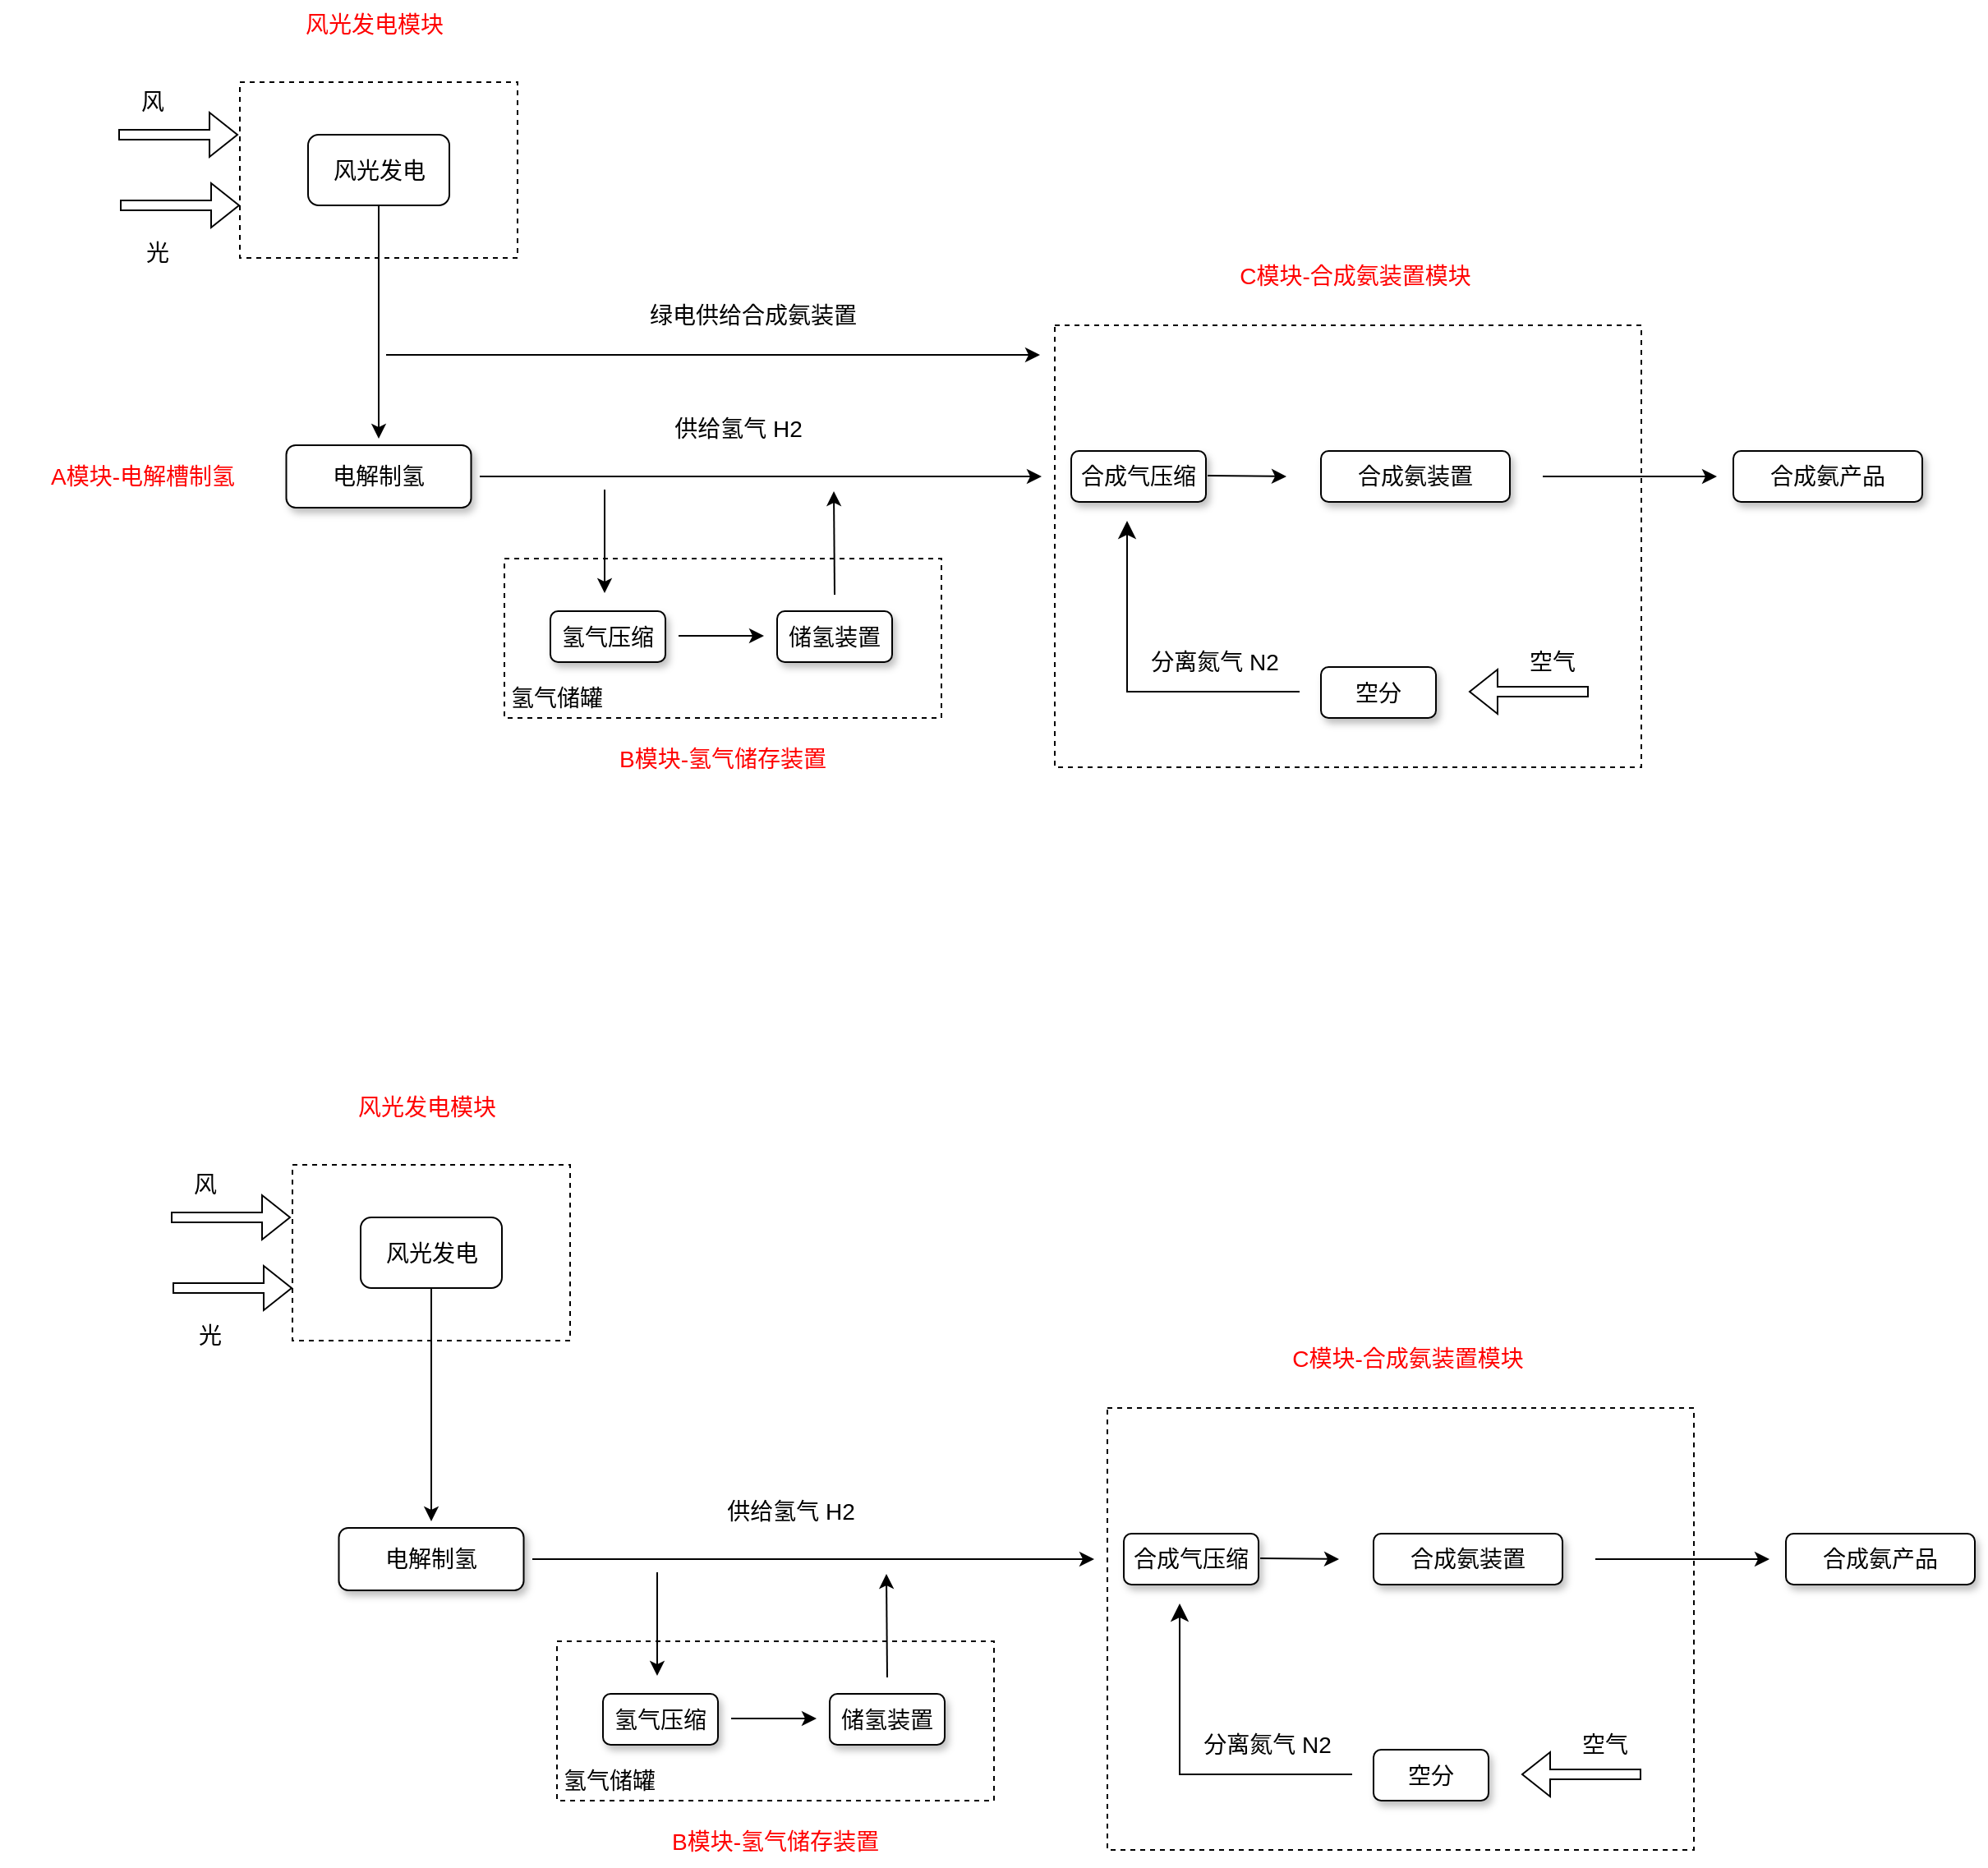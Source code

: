<mxfile version="24.8.6">
  <diagram name="第 1 页" id="4ehV55ny_UHVLfQ4jq1b">
    <mxGraphModel dx="1434" dy="697" grid="0" gridSize="10" guides="1" tooltips="1" connect="1" arrows="1" fold="1" page="1" pageScale="1" pageWidth="2339" pageHeight="3300" math="0" shadow="0">
      <root>
        <mxCell id="0" />
        <mxCell id="1" parent="0" />
        <mxCell id="U9eTumjgss6MhKt13I3X-26" value="" style="rounded=0;whiteSpace=wrap;html=1;fillColor=none;dashed=1;fontSize=14;" vertex="1" parent="1">
          <mxGeometry x="668" y="266" width="357" height="269" as="geometry" />
        </mxCell>
        <mxCell id="U9eTumjgss6MhKt13I3X-16" value="" style="rounded=0;whiteSpace=wrap;html=1;fillColor=none;dashed=1;fontSize=14;" vertex="1" parent="1">
          <mxGeometry x="333" y="408" width="266" height="97" as="geometry" />
        </mxCell>
        <mxCell id="U9eTumjgss6MhKt13I3X-5" value="" style="rounded=0;whiteSpace=wrap;html=1;fillColor=none;dashed=1;fontSize=14;" vertex="1" parent="1">
          <mxGeometry x="172" y="118" width="169" height="107" as="geometry" />
        </mxCell>
        <mxCell id="U9eTumjgss6MhKt13I3X-7" value="" style="edgeStyle=orthogonalEdgeStyle;rounded=0;orthogonalLoop=1;jettySize=auto;html=1;fontSize=14;" edge="1" parent="1" source="9E0ZcPi0yjbch_tlZuDv-1">
          <mxGeometry relative="1" as="geometry">
            <mxPoint x="256.5" y="335" as="targetPoint" />
          </mxGeometry>
        </mxCell>
        <mxCell id="9E0ZcPi0yjbch_tlZuDv-1" value="风光发电" style="rounded=1;whiteSpace=wrap;html=1;fontSize=14;" parent="1" vertex="1">
          <mxGeometry x="213.5" y="150" width="86" height="43" as="geometry" />
        </mxCell>
        <mxCell id="U9eTumjgss6MhKt13I3X-1" value="" style="shape=flexArrow;endArrow=classic;html=1;rounded=0;width=6;endSize=5.33;fontSize=14;" edge="1" parent="1">
          <mxGeometry width="50" height="50" relative="1" as="geometry">
            <mxPoint x="98" y="150" as="sourcePoint" />
            <mxPoint x="171" y="150" as="targetPoint" />
          </mxGeometry>
        </mxCell>
        <mxCell id="U9eTumjgss6MhKt13I3X-2" value="风" style="text;html=1;align=center;verticalAlign=middle;whiteSpace=wrap;rounded=0;fontSize=14;" vertex="1" parent="1">
          <mxGeometry x="89" y="115" width="60" height="30" as="geometry" />
        </mxCell>
        <mxCell id="U9eTumjgss6MhKt13I3X-3" value="" style="shape=flexArrow;endArrow=classic;html=1;rounded=0;width=6;endSize=5.33;fontSize=14;" edge="1" parent="1">
          <mxGeometry width="50" height="50" relative="1" as="geometry">
            <mxPoint x="99" y="193" as="sourcePoint" />
            <mxPoint x="172" y="193" as="targetPoint" />
          </mxGeometry>
        </mxCell>
        <mxCell id="U9eTumjgss6MhKt13I3X-4" value="光" style="text;html=1;align=center;verticalAlign=middle;whiteSpace=wrap;rounded=0;fontSize=14;" vertex="1" parent="1">
          <mxGeometry x="92" y="207" width="60" height="30" as="geometry" />
        </mxCell>
        <mxCell id="U9eTumjgss6MhKt13I3X-8" value="电解制氢" style="rounded=1;whiteSpace=wrap;html=1;shadow=1;fontSize=14;" vertex="1" parent="1">
          <mxGeometry x="200.25" y="339" width="112.5" height="38" as="geometry" />
        </mxCell>
        <mxCell id="U9eTumjgss6MhKt13I3X-9" value="" style="endArrow=classic;html=1;rounded=0;fontSize=14;" edge="1" parent="1">
          <mxGeometry width="50" height="50" relative="1" as="geometry">
            <mxPoint x="318" y="358" as="sourcePoint" />
            <mxPoint x="660" y="358" as="targetPoint" />
          </mxGeometry>
        </mxCell>
        <mxCell id="U9eTumjgss6MhKt13I3X-10" value="" style="endArrow=classic;html=1;rounded=0;fontSize=14;" edge="1" parent="1">
          <mxGeometry width="50" height="50" relative="1" as="geometry">
            <mxPoint x="394" y="366" as="sourcePoint" />
            <mxPoint x="394" y="429" as="targetPoint" />
          </mxGeometry>
        </mxCell>
        <mxCell id="U9eTumjgss6MhKt13I3X-11" value="氢气压缩" style="rounded=1;whiteSpace=wrap;html=1;shadow=1;fontSize=14;" vertex="1" parent="1">
          <mxGeometry x="361" y="440" width="70" height="31" as="geometry" />
        </mxCell>
        <mxCell id="U9eTumjgss6MhKt13I3X-12" value="储氢装置" style="rounded=1;whiteSpace=wrap;html=1;shadow=1;fontSize=14;" vertex="1" parent="1">
          <mxGeometry x="499" y="440" width="70" height="31" as="geometry" />
        </mxCell>
        <mxCell id="U9eTumjgss6MhKt13I3X-13" value="" style="endArrow=classic;html=1;rounded=0;fontSize=14;" edge="1" parent="1">
          <mxGeometry width="50" height="50" relative="1" as="geometry">
            <mxPoint x="439" y="455" as="sourcePoint" />
            <mxPoint x="491" y="455" as="targetPoint" />
          </mxGeometry>
        </mxCell>
        <mxCell id="U9eTumjgss6MhKt13I3X-14" value="" style="endArrow=classic;html=1;rounded=0;fontSize=14;" edge="1" parent="1">
          <mxGeometry width="50" height="50" relative="1" as="geometry">
            <mxPoint x="534" y="430" as="sourcePoint" />
            <mxPoint x="533.5" y="367" as="targetPoint" />
          </mxGeometry>
        </mxCell>
        <mxCell id="U9eTumjgss6MhKt13I3X-15" value="供给氢气 H2" style="text;html=1;align=center;verticalAlign=middle;whiteSpace=wrap;rounded=0;fontSize=14;" vertex="1" parent="1">
          <mxGeometry x="434" y="314" width="83" height="30" as="geometry" />
        </mxCell>
        <mxCell id="U9eTumjgss6MhKt13I3X-17" value="氢气储罐" style="text;html=1;align=center;verticalAlign=middle;whiteSpace=wrap;rounded=0;fontSize=14;" vertex="1" parent="1">
          <mxGeometry x="335" y="478" width="60" height="30" as="geometry" />
        </mxCell>
        <mxCell id="U9eTumjgss6MhKt13I3X-18" value="合成气压缩" style="rounded=1;whiteSpace=wrap;html=1;shadow=1;fontSize=14;" vertex="1" parent="1">
          <mxGeometry x="678" y="342.5" width="82" height="31" as="geometry" />
        </mxCell>
        <mxCell id="U9eTumjgss6MhKt13I3X-19" value="" style="endArrow=classic;html=1;rounded=0;fontSize=14;" edge="1" parent="1">
          <mxGeometry width="50" height="50" relative="1" as="geometry">
            <mxPoint x="761" y="357.5" as="sourcePoint" />
            <mxPoint x="809" y="358" as="targetPoint" />
          </mxGeometry>
        </mxCell>
        <mxCell id="U9eTumjgss6MhKt13I3X-20" value="合成氨装置" style="rounded=1;whiteSpace=wrap;html=1;shadow=1;fontSize=14;" vertex="1" parent="1">
          <mxGeometry x="830" y="342.5" width="115" height="31" as="geometry" />
        </mxCell>
        <mxCell id="U9eTumjgss6MhKt13I3X-21" value="空分" style="rounded=1;whiteSpace=wrap;html=1;shadow=1;fontSize=14;" vertex="1" parent="1">
          <mxGeometry x="830" y="474" width="70" height="31" as="geometry" />
        </mxCell>
        <mxCell id="U9eTumjgss6MhKt13I3X-22" value="" style="shape=flexArrow;endArrow=classic;html=1;rounded=0;width=6;endSize=5.33;fontSize=14;" edge="1" parent="1">
          <mxGeometry width="50" height="50" relative="1" as="geometry">
            <mxPoint x="993" y="489" as="sourcePoint" />
            <mxPoint x="920" y="489" as="targetPoint" />
          </mxGeometry>
        </mxCell>
        <mxCell id="U9eTumjgss6MhKt13I3X-23" value="空气" style="text;html=1;align=center;verticalAlign=middle;whiteSpace=wrap;rounded=0;fontSize=14;" vertex="1" parent="1">
          <mxGeometry x="941" y="456" width="60" height="30" as="geometry" />
        </mxCell>
        <mxCell id="U9eTumjgss6MhKt13I3X-24" value="" style="edgeStyle=segmentEdgeStyle;endArrow=classic;html=1;curved=0;rounded=0;endSize=8;startSize=8;fontSize=14;" edge="1" parent="1">
          <mxGeometry width="50" height="50" relative="1" as="geometry">
            <mxPoint x="817" y="489" as="sourcePoint" />
            <mxPoint x="712" y="385" as="targetPoint" />
          </mxGeometry>
        </mxCell>
        <mxCell id="U9eTumjgss6MhKt13I3X-25" value="分离氮气 N2" style="text;html=1;align=center;verticalAlign=middle;whiteSpace=wrap;rounded=0;fontSize=14;" vertex="1" parent="1">
          <mxGeometry x="724" y="456" width="83" height="30" as="geometry" />
        </mxCell>
        <mxCell id="U9eTumjgss6MhKt13I3X-27" value="" style="endArrow=classic;html=1;rounded=0;fontSize=14;" edge="1" parent="1">
          <mxGeometry width="50" height="50" relative="1" as="geometry">
            <mxPoint x="965" y="358" as="sourcePoint" />
            <mxPoint x="1071" y="358" as="targetPoint" />
          </mxGeometry>
        </mxCell>
        <mxCell id="U9eTumjgss6MhKt13I3X-29" value="风光发电模块" style="text;html=1;align=center;verticalAlign=middle;whiteSpace=wrap;rounded=0;fontColor=#FF0000;fontSize=14;" vertex="1" parent="1">
          <mxGeometry x="167" y="68" width="174" height="30" as="geometry" />
        </mxCell>
        <mxCell id="U9eTumjgss6MhKt13I3X-30" value="" style="endArrow=classic;html=1;rounded=0;fontSize=14;" edge="1" parent="1">
          <mxGeometry width="50" height="50" relative="1" as="geometry">
            <mxPoint x="261" y="284" as="sourcePoint" />
            <mxPoint x="659" y="284" as="targetPoint" />
          </mxGeometry>
        </mxCell>
        <mxCell id="U9eTumjgss6MhKt13I3X-31" value="绿电供给合成氨装置" style="text;html=1;align=center;verticalAlign=middle;whiteSpace=wrap;rounded=0;fontSize=14;" vertex="1" parent="1">
          <mxGeometry x="393" y="245" width="183" height="30" as="geometry" />
        </mxCell>
        <mxCell id="U9eTumjgss6MhKt13I3X-32" value="A模块-电解槽制氢" style="text;html=1;align=center;verticalAlign=middle;whiteSpace=wrap;rounded=0;fontColor=#FF0000;fontSize=14;" vertex="1" parent="1">
          <mxGeometry x="26.25" y="343" width="174" height="30" as="geometry" />
        </mxCell>
        <mxCell id="U9eTumjgss6MhKt13I3X-33" value="B模块-氢气储存装置" style="text;html=1;align=center;verticalAlign=middle;whiteSpace=wrap;rounded=0;fontColor=#FF0000;fontSize=14;" vertex="1" parent="1">
          <mxGeometry x="379" y="515" width="174" height="30" as="geometry" />
        </mxCell>
        <mxCell id="U9eTumjgss6MhKt13I3X-34" value="C模块-合成氨装置模块" style="text;html=1;align=center;verticalAlign=middle;whiteSpace=wrap;rounded=0;fontColor=#FF0000;fontSize=14;" vertex="1" parent="1">
          <mxGeometry x="764" y="221" width="174" height="30" as="geometry" />
        </mxCell>
        <mxCell id="U9eTumjgss6MhKt13I3X-36" value="合成氨产品" style="rounded=1;whiteSpace=wrap;html=1;shadow=1;fontSize=14;" vertex="1" parent="1">
          <mxGeometry x="1081" y="342.5" width="115" height="31" as="geometry" />
        </mxCell>
        <mxCell id="U9eTumjgss6MhKt13I3X-38" value="" style="rounded=0;whiteSpace=wrap;html=1;fillColor=none;dashed=1;fontSize=14;" vertex="1" parent="1">
          <mxGeometry x="700" y="925" width="357" height="269" as="geometry" />
        </mxCell>
        <mxCell id="U9eTumjgss6MhKt13I3X-39" value="" style="rounded=0;whiteSpace=wrap;html=1;fillColor=none;dashed=1;fontSize=14;" vertex="1" parent="1">
          <mxGeometry x="365" y="1067" width="266" height="97" as="geometry" />
        </mxCell>
        <mxCell id="U9eTumjgss6MhKt13I3X-40" value="" style="rounded=0;whiteSpace=wrap;html=1;fillColor=none;dashed=1;fontSize=14;" vertex="1" parent="1">
          <mxGeometry x="204" y="777" width="169" height="107" as="geometry" />
        </mxCell>
        <mxCell id="U9eTumjgss6MhKt13I3X-41" value="" style="edgeStyle=orthogonalEdgeStyle;rounded=0;orthogonalLoop=1;jettySize=auto;html=1;fontSize=14;" edge="1" source="U9eTumjgss6MhKt13I3X-42" parent="1">
          <mxGeometry relative="1" as="geometry">
            <mxPoint x="288.5" y="994" as="targetPoint" />
          </mxGeometry>
        </mxCell>
        <mxCell id="U9eTumjgss6MhKt13I3X-42" value="风光发电" style="rounded=1;whiteSpace=wrap;html=1;fontSize=14;" vertex="1" parent="1">
          <mxGeometry x="245.5" y="809" width="86" height="43" as="geometry" />
        </mxCell>
        <mxCell id="U9eTumjgss6MhKt13I3X-43" value="" style="shape=flexArrow;endArrow=classic;html=1;rounded=0;width=6;endSize=5.33;fontSize=14;" edge="1" parent="1">
          <mxGeometry width="50" height="50" relative="1" as="geometry">
            <mxPoint x="130" y="809" as="sourcePoint" />
            <mxPoint x="203" y="809" as="targetPoint" />
          </mxGeometry>
        </mxCell>
        <mxCell id="U9eTumjgss6MhKt13I3X-44" value="风" style="text;html=1;align=center;verticalAlign=middle;whiteSpace=wrap;rounded=0;fontSize=14;" vertex="1" parent="1">
          <mxGeometry x="121" y="774" width="60" height="30" as="geometry" />
        </mxCell>
        <mxCell id="U9eTumjgss6MhKt13I3X-45" value="" style="shape=flexArrow;endArrow=classic;html=1;rounded=0;width=6;endSize=5.33;fontSize=14;" edge="1" parent="1">
          <mxGeometry width="50" height="50" relative="1" as="geometry">
            <mxPoint x="131" y="852" as="sourcePoint" />
            <mxPoint x="204" y="852" as="targetPoint" />
          </mxGeometry>
        </mxCell>
        <mxCell id="U9eTumjgss6MhKt13I3X-46" value="光" style="text;html=1;align=center;verticalAlign=middle;whiteSpace=wrap;rounded=0;fontSize=14;" vertex="1" parent="1">
          <mxGeometry x="124" y="866" width="60" height="30" as="geometry" />
        </mxCell>
        <mxCell id="U9eTumjgss6MhKt13I3X-47" value="电解制氢" style="rounded=1;whiteSpace=wrap;html=1;shadow=1;fontSize=14;" vertex="1" parent="1">
          <mxGeometry x="232.25" y="998" width="112.5" height="38" as="geometry" />
        </mxCell>
        <mxCell id="U9eTumjgss6MhKt13I3X-48" value="" style="endArrow=classic;html=1;rounded=0;fontSize=14;" edge="1" parent="1">
          <mxGeometry width="50" height="50" relative="1" as="geometry">
            <mxPoint x="350" y="1017" as="sourcePoint" />
            <mxPoint x="692" y="1017" as="targetPoint" />
          </mxGeometry>
        </mxCell>
        <mxCell id="U9eTumjgss6MhKt13I3X-49" value="" style="endArrow=classic;html=1;rounded=0;fontSize=14;" edge="1" parent="1">
          <mxGeometry width="50" height="50" relative="1" as="geometry">
            <mxPoint x="426" y="1025" as="sourcePoint" />
            <mxPoint x="426" y="1088" as="targetPoint" />
          </mxGeometry>
        </mxCell>
        <mxCell id="U9eTumjgss6MhKt13I3X-50" value="氢气压缩" style="rounded=1;whiteSpace=wrap;html=1;shadow=1;fontSize=14;" vertex="1" parent="1">
          <mxGeometry x="393" y="1099" width="70" height="31" as="geometry" />
        </mxCell>
        <mxCell id="U9eTumjgss6MhKt13I3X-51" value="储氢装置" style="rounded=1;whiteSpace=wrap;html=1;shadow=1;fontSize=14;" vertex="1" parent="1">
          <mxGeometry x="531" y="1099" width="70" height="31" as="geometry" />
        </mxCell>
        <mxCell id="U9eTumjgss6MhKt13I3X-52" value="" style="endArrow=classic;html=1;rounded=0;fontSize=14;" edge="1" parent="1">
          <mxGeometry width="50" height="50" relative="1" as="geometry">
            <mxPoint x="471" y="1114" as="sourcePoint" />
            <mxPoint x="523" y="1114" as="targetPoint" />
          </mxGeometry>
        </mxCell>
        <mxCell id="U9eTumjgss6MhKt13I3X-53" value="" style="endArrow=classic;html=1;rounded=0;fontSize=14;" edge="1" parent="1">
          <mxGeometry width="50" height="50" relative="1" as="geometry">
            <mxPoint x="566" y="1089" as="sourcePoint" />
            <mxPoint x="565.5" y="1026" as="targetPoint" />
          </mxGeometry>
        </mxCell>
        <mxCell id="U9eTumjgss6MhKt13I3X-54" value="供给氢气 H2" style="text;html=1;align=center;verticalAlign=middle;whiteSpace=wrap;rounded=0;fontSize=14;" vertex="1" parent="1">
          <mxGeometry x="466" y="973" width="83" height="30" as="geometry" />
        </mxCell>
        <mxCell id="U9eTumjgss6MhKt13I3X-55" value="氢气储罐" style="text;html=1;align=center;verticalAlign=middle;whiteSpace=wrap;rounded=0;fontSize=14;" vertex="1" parent="1">
          <mxGeometry x="367" y="1137" width="60" height="30" as="geometry" />
        </mxCell>
        <mxCell id="U9eTumjgss6MhKt13I3X-56" value="合成气压缩" style="rounded=1;whiteSpace=wrap;html=1;shadow=1;fontSize=14;" vertex="1" parent="1">
          <mxGeometry x="710" y="1001.5" width="82" height="31" as="geometry" />
        </mxCell>
        <mxCell id="U9eTumjgss6MhKt13I3X-57" value="" style="endArrow=classic;html=1;rounded=0;fontSize=14;" edge="1" parent="1">
          <mxGeometry width="50" height="50" relative="1" as="geometry">
            <mxPoint x="793" y="1016.5" as="sourcePoint" />
            <mxPoint x="841" y="1017" as="targetPoint" />
          </mxGeometry>
        </mxCell>
        <mxCell id="U9eTumjgss6MhKt13I3X-58" value="合成氨装置" style="rounded=1;whiteSpace=wrap;html=1;shadow=1;fontSize=14;" vertex="1" parent="1">
          <mxGeometry x="862" y="1001.5" width="115" height="31" as="geometry" />
        </mxCell>
        <mxCell id="U9eTumjgss6MhKt13I3X-59" value="空分" style="rounded=1;whiteSpace=wrap;html=1;shadow=1;fontSize=14;" vertex="1" parent="1">
          <mxGeometry x="862" y="1133" width="70" height="31" as="geometry" />
        </mxCell>
        <mxCell id="U9eTumjgss6MhKt13I3X-60" value="" style="shape=flexArrow;endArrow=classic;html=1;rounded=0;width=6;endSize=5.33;fontSize=14;" edge="1" parent="1">
          <mxGeometry width="50" height="50" relative="1" as="geometry">
            <mxPoint x="1025" y="1148" as="sourcePoint" />
            <mxPoint x="952" y="1148" as="targetPoint" />
          </mxGeometry>
        </mxCell>
        <mxCell id="U9eTumjgss6MhKt13I3X-61" value="空气" style="text;html=1;align=center;verticalAlign=middle;whiteSpace=wrap;rounded=0;fontSize=14;" vertex="1" parent="1">
          <mxGeometry x="973" y="1115" width="60" height="30" as="geometry" />
        </mxCell>
        <mxCell id="U9eTumjgss6MhKt13I3X-62" value="" style="edgeStyle=segmentEdgeStyle;endArrow=classic;html=1;curved=0;rounded=0;endSize=8;startSize=8;fontSize=14;" edge="1" parent="1">
          <mxGeometry width="50" height="50" relative="1" as="geometry">
            <mxPoint x="849" y="1148" as="sourcePoint" />
            <mxPoint x="744" y="1044" as="targetPoint" />
          </mxGeometry>
        </mxCell>
        <mxCell id="U9eTumjgss6MhKt13I3X-63" value="分离氮气 N2" style="text;html=1;align=center;verticalAlign=middle;whiteSpace=wrap;rounded=0;fontSize=14;" vertex="1" parent="1">
          <mxGeometry x="756" y="1115" width="83" height="30" as="geometry" />
        </mxCell>
        <mxCell id="U9eTumjgss6MhKt13I3X-64" value="" style="endArrow=classic;html=1;rounded=0;fontSize=14;" edge="1" parent="1">
          <mxGeometry width="50" height="50" relative="1" as="geometry">
            <mxPoint x="997" y="1017" as="sourcePoint" />
            <mxPoint x="1103" y="1017" as="targetPoint" />
          </mxGeometry>
        </mxCell>
        <mxCell id="U9eTumjgss6MhKt13I3X-65" value="风光发电模块" style="text;html=1;align=center;verticalAlign=middle;whiteSpace=wrap;rounded=0;fontColor=#FF0000;fontSize=14;" vertex="1" parent="1">
          <mxGeometry x="199" y="727" width="174" height="30" as="geometry" />
        </mxCell>
        <mxCell id="U9eTumjgss6MhKt13I3X-68" value="B模块-氢气储存装置" style="text;html=1;align=center;verticalAlign=middle;whiteSpace=wrap;rounded=0;fontColor=#FF0000;fontSize=14;" vertex="1" parent="1">
          <mxGeometry x="411" y="1174" width="174" height="30" as="geometry" />
        </mxCell>
        <mxCell id="U9eTumjgss6MhKt13I3X-69" value="C模块-合成氨装置模块" style="text;html=1;align=center;verticalAlign=middle;whiteSpace=wrap;rounded=0;fontColor=#FF0000;fontSize=14;" vertex="1" parent="1">
          <mxGeometry x="796" y="880" width="174" height="30" as="geometry" />
        </mxCell>
        <mxCell id="U9eTumjgss6MhKt13I3X-70" value="合成氨产品" style="rounded=1;whiteSpace=wrap;html=1;shadow=1;fontSize=14;" vertex="1" parent="1">
          <mxGeometry x="1113" y="1001.5" width="115" height="31" as="geometry" />
        </mxCell>
      </root>
    </mxGraphModel>
  </diagram>
</mxfile>
